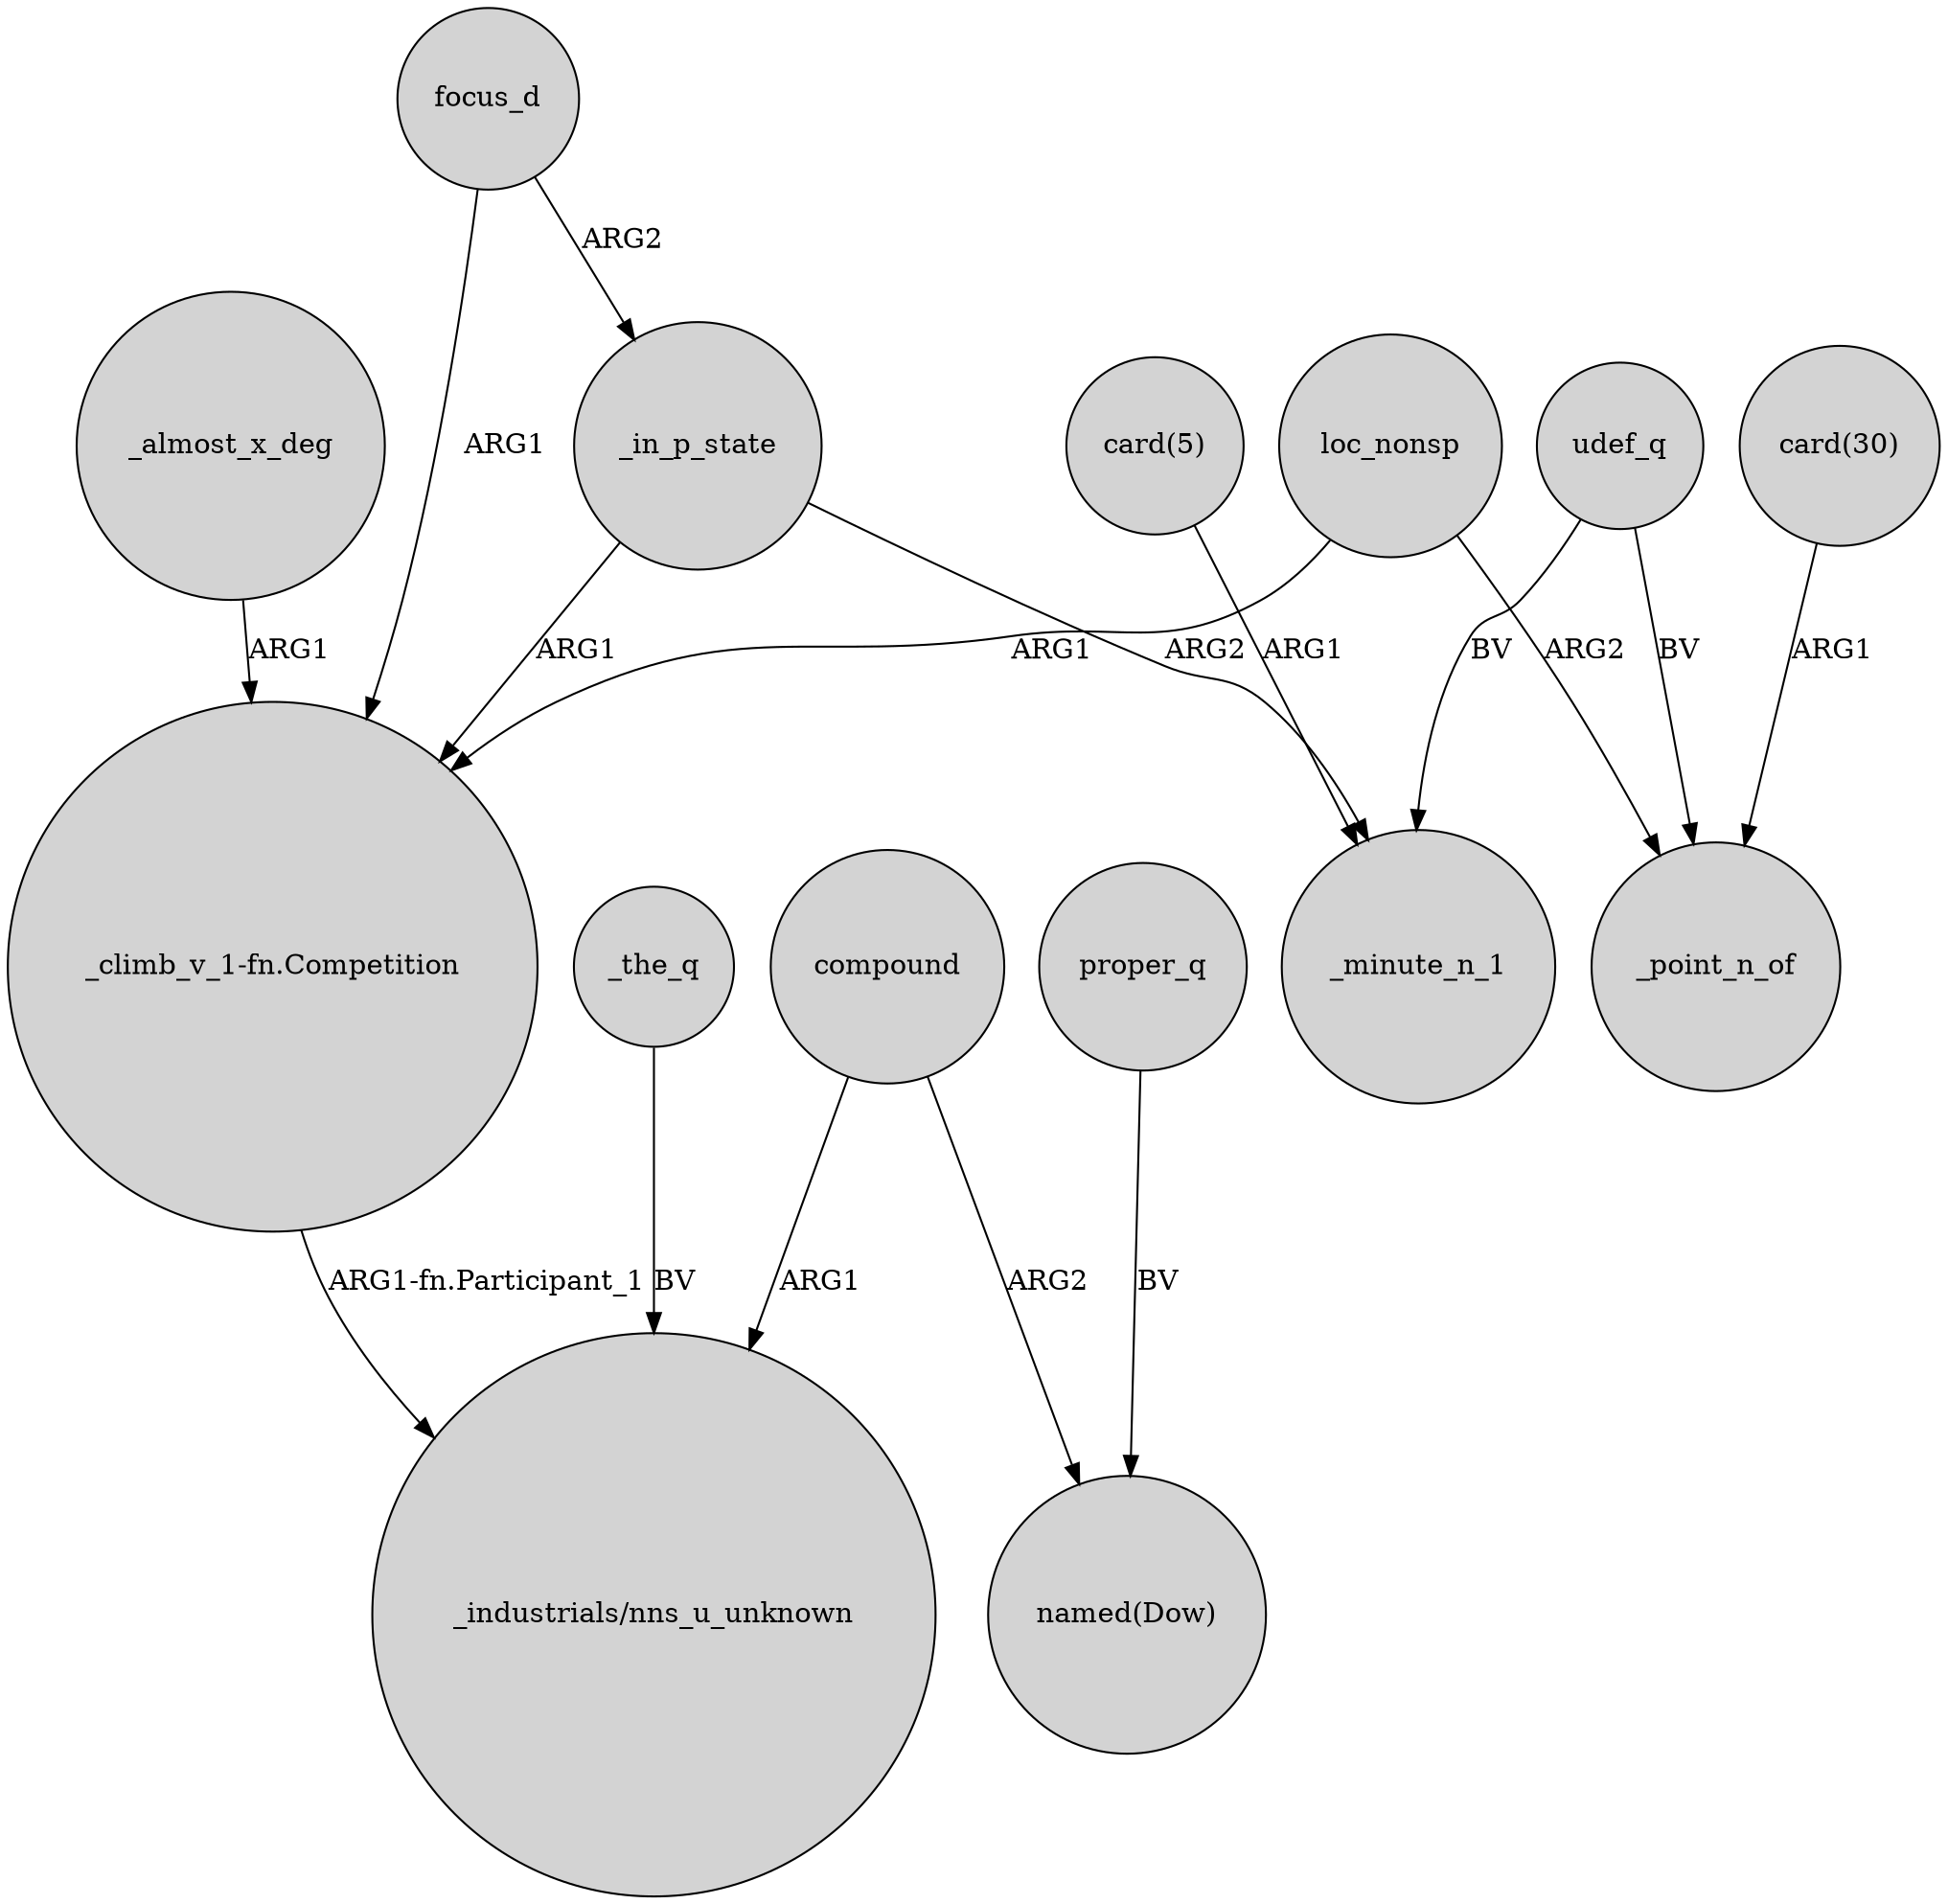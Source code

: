 digraph {
	node [shape=circle style=filled]
	_almost_x_deg -> "_climb_v_1-fn.Competition" [label=ARG1]
	focus_d -> "_climb_v_1-fn.Competition" [label=ARG1]
	udef_q -> _minute_n_1 [label=BV]
	"_climb_v_1-fn.Competition" -> "_industrials/nns_u_unknown" [label="ARG1-fn.Participant_1"]
	_the_q -> "_industrials/nns_u_unknown" [label=BV]
	focus_d -> _in_p_state [label=ARG2]
	_in_p_state -> "_climb_v_1-fn.Competition" [label=ARG1]
	_in_p_state -> _minute_n_1 [label=ARG2]
	udef_q -> _point_n_of [label=BV]
	compound -> "_industrials/nns_u_unknown" [label=ARG1]
	proper_q -> "named(Dow)" [label=BV]
	"card(5)" -> _minute_n_1 [label=ARG1]
	"card(30)" -> _point_n_of [label=ARG1]
	loc_nonsp -> _point_n_of [label=ARG2]
	compound -> "named(Dow)" [label=ARG2]
	loc_nonsp -> "_climb_v_1-fn.Competition" [label=ARG1]
}
